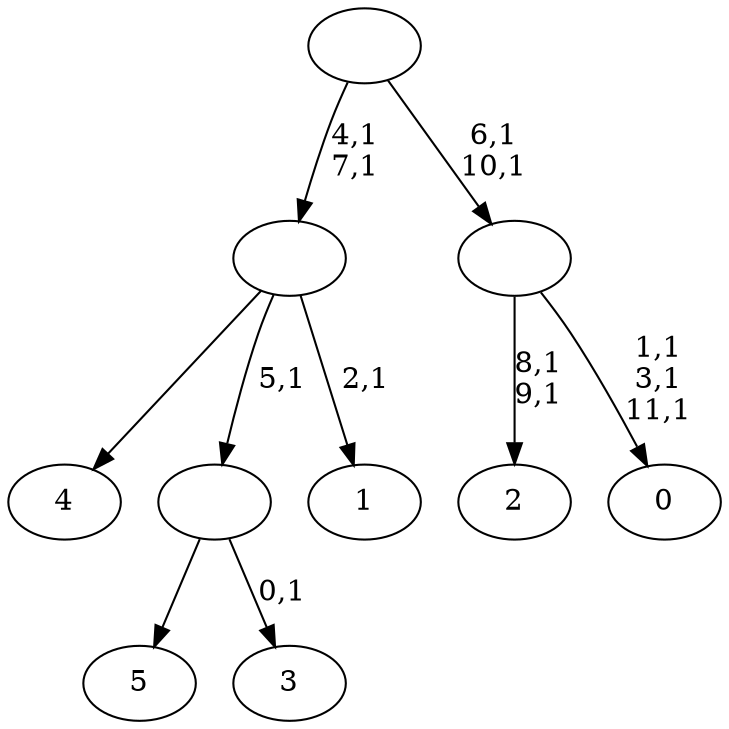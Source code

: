 digraph T {
	18 [label="5"]
	17 [label="4"]
	16 [label="3"]
	14 [label=""]
	13 [label="2"]
	10 [label="1"]
	8 [label=""]
	6 [label="0"]
	2 [label=""]
	0 [label=""]
	14 -> 16 [label="0,1"]
	14 -> 18 [label=""]
	8 -> 10 [label="2,1"]
	8 -> 17 [label=""]
	8 -> 14 [label="5,1"]
	2 -> 6 [label="1,1\n3,1\n11,1"]
	2 -> 13 [label="8,1\n9,1"]
	0 -> 2 [label="6,1\n10,1"]
	0 -> 8 [label="4,1\n7,1"]
}
